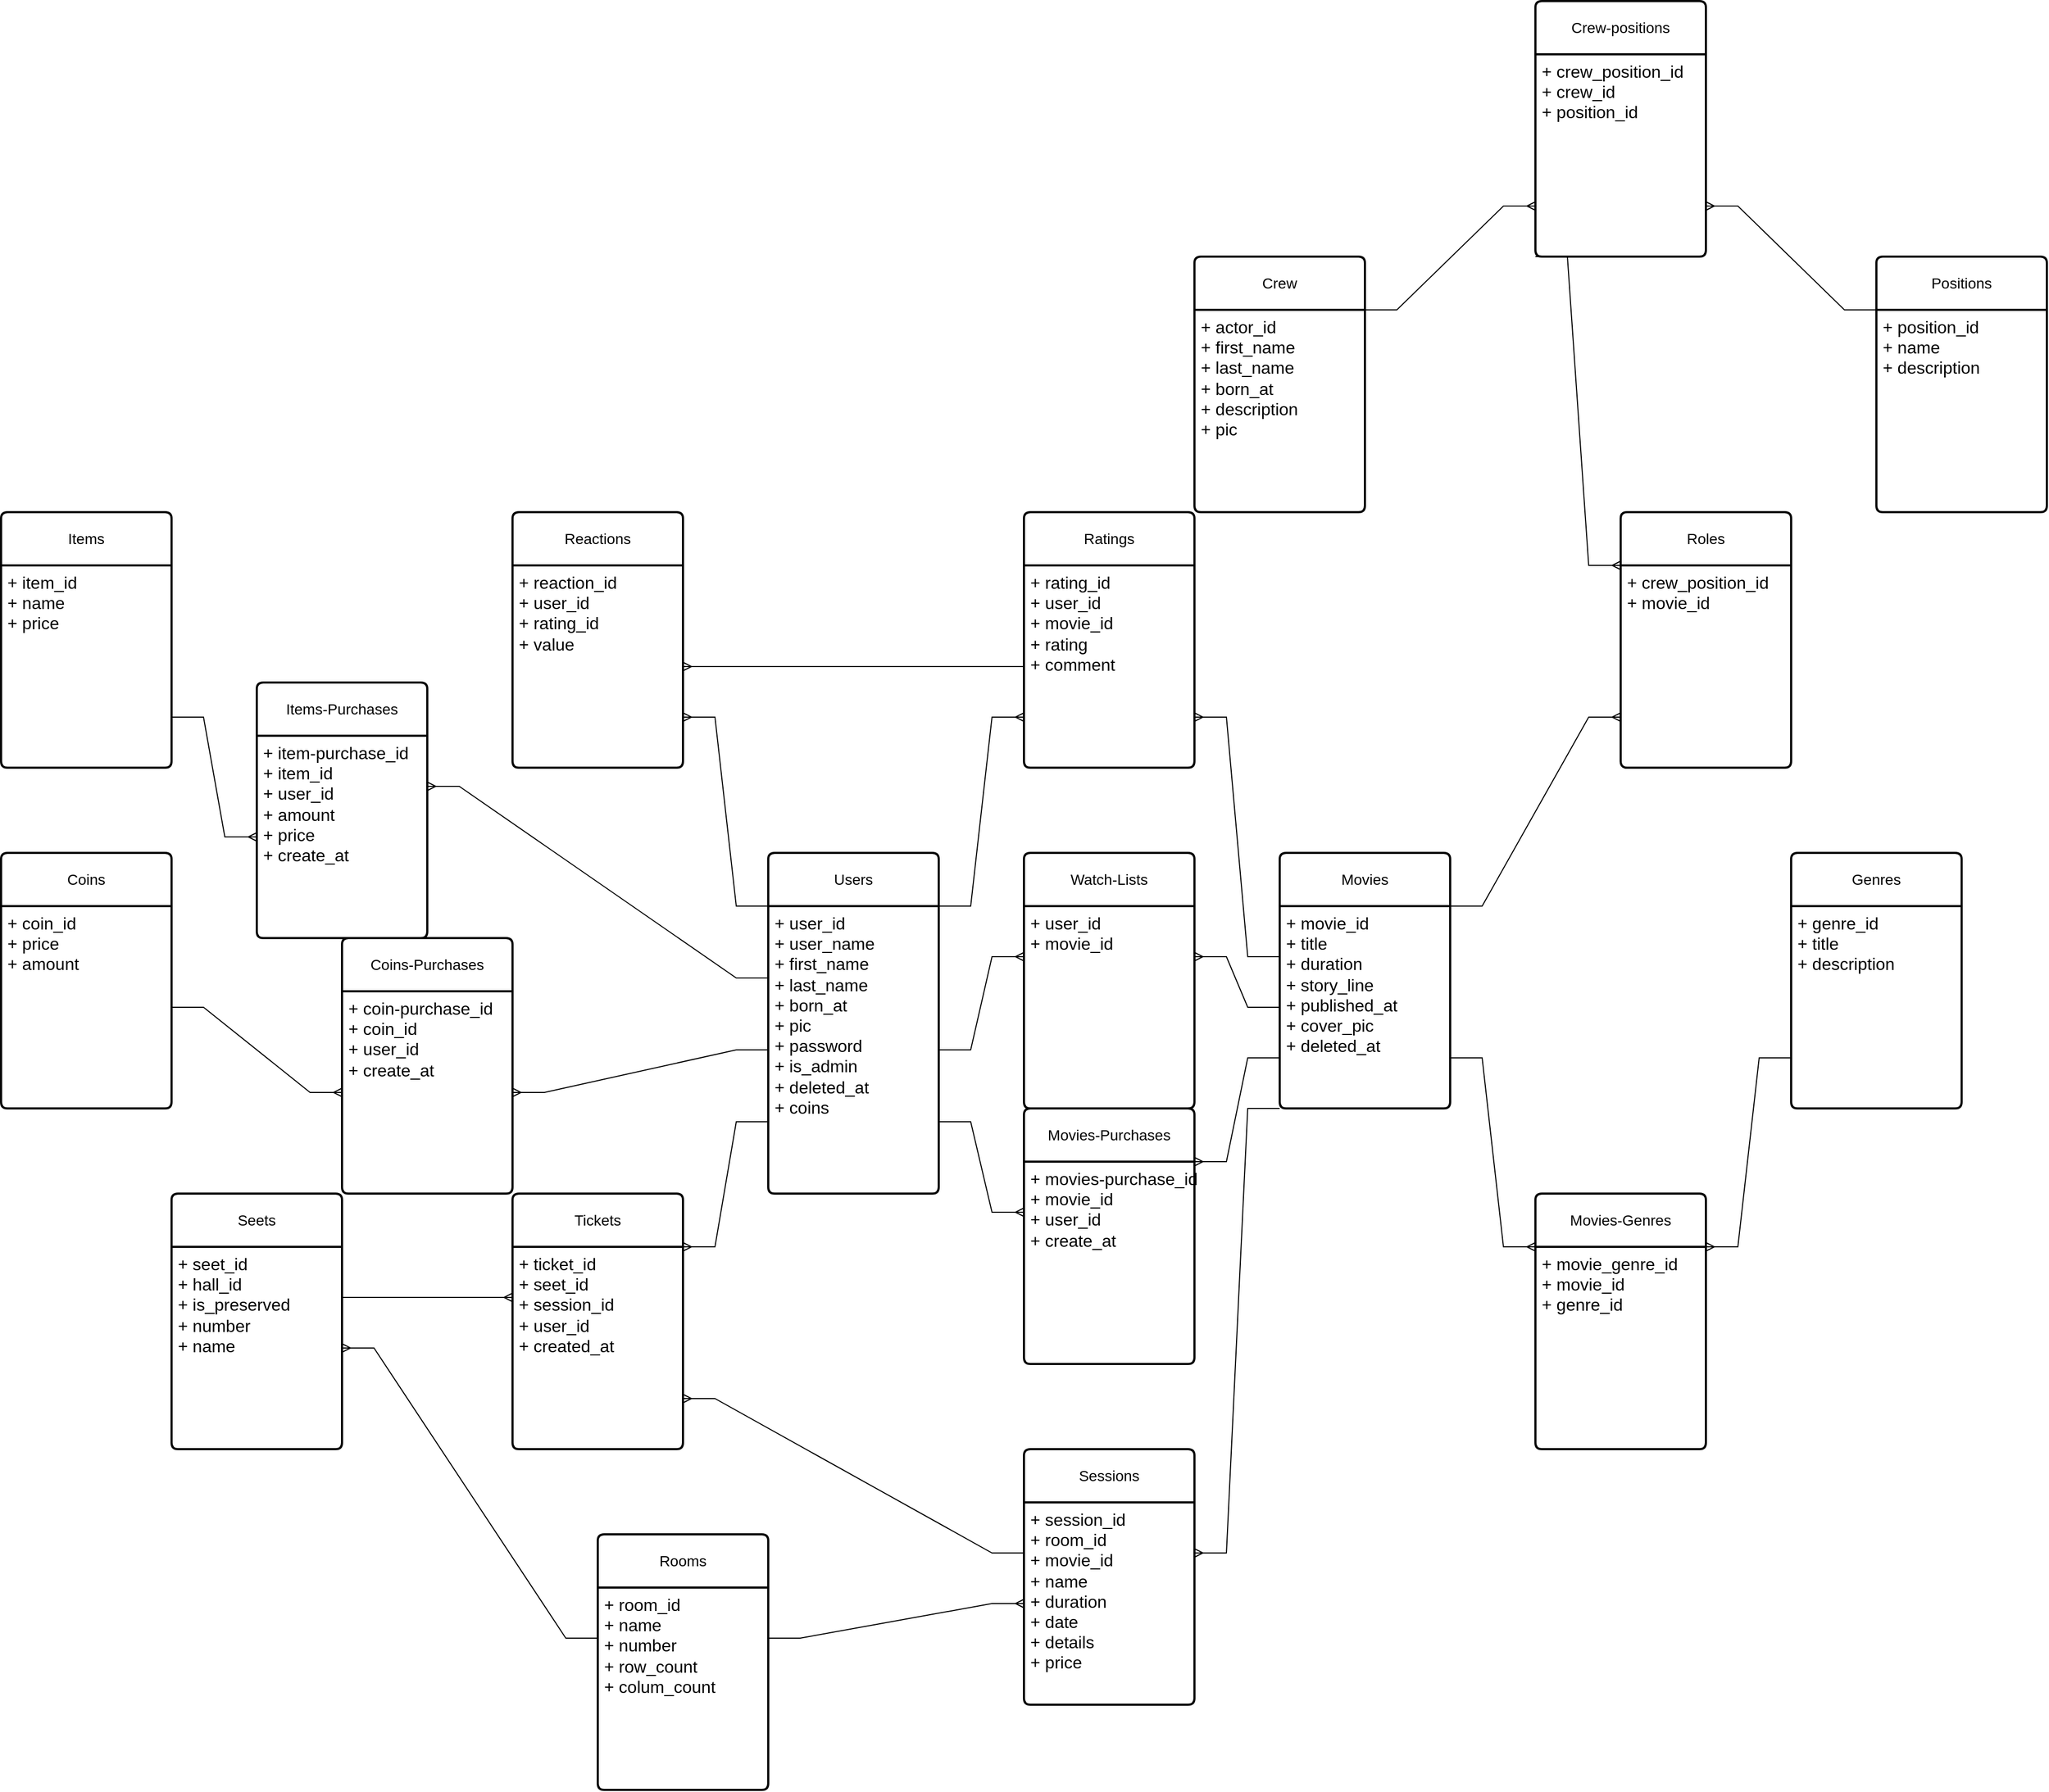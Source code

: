 <mxfile version="21.5.1" type="device">
  <diagram name="Page-1" id="wlyf-28CiW5awipyigA7">
    <mxGraphModel dx="2284" dy="1943" grid="1" gridSize="20" guides="1" tooltips="1" connect="1" arrows="1" fold="1" page="1" pageScale="1" pageWidth="850" pageHeight="1100" math="0" shadow="0">
      <root>
        <mxCell id="0" />
        <mxCell id="1" parent="0" />
        <mxCell id="e03oDloT3PY8fntRWRLx-6" value="Users" style="swimlane;childLayout=stackLayout;horizontal=1;startSize=50;horizontalStack=0;rounded=1;fontSize=14;fontStyle=0;strokeWidth=2;resizeParent=0;resizeLast=1;shadow=0;dashed=0;align=center;arcSize=4;whiteSpace=wrap;html=1;" vertex="1" parent="1">
          <mxGeometry x="-80" y="240" width="160" height="320" as="geometry" />
        </mxCell>
        <mxCell id="e03oDloT3PY8fntRWRLx-7" value="&lt;font style=&quot;font-size: 16px;&quot;&gt;+ user_id&lt;br&gt;+ user_name&lt;br&gt;+ first_name&lt;br&gt;+ last_name&lt;br&gt;+ born_at&lt;br&gt;+ pic&lt;br&gt;+ password&lt;br&gt;+ is_admin&lt;br&gt;+ deleted_at&lt;br&gt;+ coins&lt;br&gt;&lt;/font&gt;" style="align=left;strokeColor=none;fillColor=none;spacingLeft=4;fontSize=12;verticalAlign=top;resizable=0;rotatable=0;part=1;html=1;" vertex="1" parent="e03oDloT3PY8fntRWRLx-6">
          <mxGeometry y="50" width="160" height="270" as="geometry" />
        </mxCell>
        <mxCell id="e03oDloT3PY8fntRWRLx-8" value="Movies" style="swimlane;childLayout=stackLayout;horizontal=1;startSize=50;horizontalStack=0;rounded=1;fontSize=14;fontStyle=0;strokeWidth=2;resizeParent=0;resizeLast=1;shadow=0;dashed=0;align=center;arcSize=4;whiteSpace=wrap;html=1;" vertex="1" parent="1">
          <mxGeometry x="400" y="240" width="160" height="240" as="geometry" />
        </mxCell>
        <mxCell id="e03oDloT3PY8fntRWRLx-9" value="&lt;font style=&quot;font-size: 16px;&quot;&gt;+ movie_id&lt;br&gt;+ title&lt;br&gt;+ duration&lt;br&gt;+ story_line&lt;br&gt;+ published_at&lt;br&gt;+ cover_pic&lt;br&gt;+ deleted_at&lt;br&gt;&lt;/font&gt;" style="align=left;strokeColor=none;fillColor=none;spacingLeft=4;fontSize=12;verticalAlign=top;resizable=0;rotatable=0;part=1;html=1;" vertex="1" parent="e03oDloT3PY8fntRWRLx-8">
          <mxGeometry y="50" width="160" height="190" as="geometry" />
        </mxCell>
        <mxCell id="e03oDloT3PY8fntRWRLx-10" value="Genres" style="swimlane;childLayout=stackLayout;horizontal=1;startSize=50;horizontalStack=0;rounded=1;fontSize=14;fontStyle=0;strokeWidth=2;resizeParent=0;resizeLast=1;shadow=0;dashed=0;align=center;arcSize=4;whiteSpace=wrap;html=1;" vertex="1" parent="1">
          <mxGeometry x="880" y="240" width="160" height="240" as="geometry" />
        </mxCell>
        <mxCell id="e03oDloT3PY8fntRWRLx-11" value="&lt;font style=&quot;font-size: 16px;&quot;&gt;+ genre_id&lt;br&gt;+ title&lt;br&gt;+ description&lt;br&gt;&lt;/font&gt;" style="align=left;strokeColor=none;fillColor=none;spacingLeft=4;fontSize=12;verticalAlign=top;resizable=0;rotatable=0;part=1;html=1;" vertex="1" parent="e03oDloT3PY8fntRWRLx-10">
          <mxGeometry y="50" width="160" height="190" as="geometry" />
        </mxCell>
        <mxCell id="e03oDloT3PY8fntRWRLx-12" value="Movies-Genres" style="swimlane;childLayout=stackLayout;horizontal=1;startSize=50;horizontalStack=0;rounded=1;fontSize=14;fontStyle=0;strokeWidth=2;resizeParent=0;resizeLast=1;shadow=0;dashed=0;align=center;arcSize=4;whiteSpace=wrap;html=1;" vertex="1" parent="1">
          <mxGeometry x="640" y="560" width="160" height="240" as="geometry" />
        </mxCell>
        <mxCell id="e03oDloT3PY8fntRWRLx-13" value="&lt;font style=&quot;font-size: 16px;&quot;&gt;+ movie_genre_id&lt;br&gt;+ movie_id&lt;br&gt;+ genre_id&lt;br&gt;&lt;/font&gt;" style="align=left;strokeColor=none;fillColor=none;spacingLeft=4;fontSize=12;verticalAlign=top;resizable=0;rotatable=0;part=1;html=1;" vertex="1" parent="e03oDloT3PY8fntRWRLx-12">
          <mxGeometry y="50" width="160" height="190" as="geometry" />
        </mxCell>
        <mxCell id="e03oDloT3PY8fntRWRLx-14" value="" style="edgeStyle=entityRelationEdgeStyle;fontSize=12;html=1;endArrow=ERmany;rounded=0;exitX=0;exitY=0.75;exitDx=0;exitDy=0;entryX=1;entryY=0;entryDx=0;entryDy=0;" edge="1" parent="1" source="e03oDloT3PY8fntRWRLx-11" target="e03oDloT3PY8fntRWRLx-13">
          <mxGeometry width="100" height="100" relative="1" as="geometry">
            <mxPoint x="580" y="820" as="sourcePoint" />
            <mxPoint x="680" y="720" as="targetPoint" />
          </mxGeometry>
        </mxCell>
        <mxCell id="e03oDloT3PY8fntRWRLx-15" value="" style="edgeStyle=entityRelationEdgeStyle;fontSize=12;html=1;endArrow=ERmany;rounded=0;exitX=1;exitY=0.75;exitDx=0;exitDy=0;entryX=0;entryY=0;entryDx=0;entryDy=0;" edge="1" parent="1" source="e03oDloT3PY8fntRWRLx-9" target="e03oDloT3PY8fntRWRLx-13">
          <mxGeometry width="100" height="100" relative="1" as="geometry">
            <mxPoint x="520" y="620" as="sourcePoint" />
            <mxPoint x="680" y="460" as="targetPoint" />
          </mxGeometry>
        </mxCell>
        <mxCell id="e03oDloT3PY8fntRWRLx-16" value="Crew" style="swimlane;childLayout=stackLayout;horizontal=1;startSize=50;horizontalStack=0;rounded=1;fontSize=14;fontStyle=0;strokeWidth=2;resizeParent=0;resizeLast=1;shadow=0;dashed=0;align=center;arcSize=4;whiteSpace=wrap;html=1;" vertex="1" parent="1">
          <mxGeometry x="320" y="-320" width="160" height="240" as="geometry" />
        </mxCell>
        <mxCell id="e03oDloT3PY8fntRWRLx-17" value="&lt;font style=&quot;font-size: 16px;&quot;&gt;+ actor_id&lt;br&gt;+ first_name&lt;br&gt;+ last_name&lt;br&gt;+ born_at&lt;br&gt;+ description&lt;br&gt;+ pic&lt;br&gt;&lt;/font&gt;" style="align=left;strokeColor=none;fillColor=none;spacingLeft=4;fontSize=12;verticalAlign=top;resizable=0;rotatable=0;part=1;html=1;" vertex="1" parent="e03oDloT3PY8fntRWRLx-16">
          <mxGeometry y="50" width="160" height="190" as="geometry" />
        </mxCell>
        <mxCell id="e03oDloT3PY8fntRWRLx-18" value="Positions" style="swimlane;childLayout=stackLayout;horizontal=1;startSize=50;horizontalStack=0;rounded=1;fontSize=14;fontStyle=0;strokeWidth=2;resizeParent=0;resizeLast=1;shadow=0;dashed=0;align=center;arcSize=4;whiteSpace=wrap;html=1;" vertex="1" parent="1">
          <mxGeometry x="960" y="-320" width="160" height="240" as="geometry" />
        </mxCell>
        <mxCell id="e03oDloT3PY8fntRWRLx-19" value="&lt;font style=&quot;font-size: 16px;&quot;&gt;+ position_id&lt;br&gt;+ name&lt;br&gt;+ description&lt;br&gt;&lt;/font&gt;" style="align=left;strokeColor=none;fillColor=none;spacingLeft=4;fontSize=12;verticalAlign=top;resizable=0;rotatable=0;part=1;html=1;" vertex="1" parent="e03oDloT3PY8fntRWRLx-18">
          <mxGeometry y="50" width="160" height="190" as="geometry" />
        </mxCell>
        <mxCell id="e03oDloT3PY8fntRWRLx-20" value="Crew-positions" style="swimlane;childLayout=stackLayout;horizontal=1;startSize=50;horizontalStack=0;rounded=1;fontSize=14;fontStyle=0;strokeWidth=2;resizeParent=0;resizeLast=1;shadow=0;dashed=0;align=center;arcSize=4;whiteSpace=wrap;html=1;" vertex="1" parent="1">
          <mxGeometry x="640" y="-560" width="160" height="240" as="geometry" />
        </mxCell>
        <mxCell id="e03oDloT3PY8fntRWRLx-21" value="&lt;font style=&quot;font-size: 16px;&quot;&gt;+ crew_position_id&lt;br&gt;+ crew_id&lt;br&gt;+ position_id&lt;br&gt;&lt;br&gt;&lt;/font&gt;" style="align=left;strokeColor=none;fillColor=none;spacingLeft=4;fontSize=12;verticalAlign=top;resizable=0;rotatable=0;part=1;html=1;" vertex="1" parent="e03oDloT3PY8fntRWRLx-20">
          <mxGeometry y="50" width="160" height="190" as="geometry" />
        </mxCell>
        <mxCell id="e03oDloT3PY8fntRWRLx-22" value="" style="edgeStyle=entityRelationEdgeStyle;fontSize=12;html=1;endArrow=ERmany;rounded=0;exitX=1;exitY=0;exitDx=0;exitDy=0;entryX=0;entryY=0.75;entryDx=0;entryDy=0;" edge="1" parent="1" source="e03oDloT3PY8fntRWRLx-17" target="e03oDloT3PY8fntRWRLx-21">
          <mxGeometry width="100" height="100" relative="1" as="geometry">
            <mxPoint x="460" y="-340" as="sourcePoint" />
            <mxPoint x="520" y="-280" as="targetPoint" />
          </mxGeometry>
        </mxCell>
        <mxCell id="e03oDloT3PY8fntRWRLx-24" value="" style="edgeStyle=entityRelationEdgeStyle;fontSize=12;html=1;endArrow=ERmany;rounded=0;exitX=0;exitY=0;exitDx=0;exitDy=0;entryX=1;entryY=0.75;entryDx=0;entryDy=0;" edge="1" parent="1" source="e03oDloT3PY8fntRWRLx-19" target="e03oDloT3PY8fntRWRLx-21">
          <mxGeometry width="100" height="100" relative="1" as="geometry">
            <mxPoint x="770" y="-90" as="sourcePoint" />
            <mxPoint x="850" y="-347" as="targetPoint" />
          </mxGeometry>
        </mxCell>
        <mxCell id="e03oDloT3PY8fntRWRLx-25" value="Roles" style="swimlane;childLayout=stackLayout;horizontal=1;startSize=50;horizontalStack=0;rounded=1;fontSize=14;fontStyle=0;strokeWidth=2;resizeParent=0;resizeLast=1;shadow=0;dashed=0;align=center;arcSize=4;whiteSpace=wrap;html=1;" vertex="1" parent="1">
          <mxGeometry x="720" y="-80" width="160" height="240" as="geometry" />
        </mxCell>
        <mxCell id="e03oDloT3PY8fntRWRLx-26" value="&lt;font style=&quot;font-size: 16px;&quot;&gt;+ crew_position_id&lt;br&gt;+ movie_id&lt;br&gt;&lt;br&gt;&lt;/font&gt;" style="align=left;strokeColor=none;fillColor=none;spacingLeft=4;fontSize=12;verticalAlign=top;resizable=0;rotatable=0;part=1;html=1;" vertex="1" parent="e03oDloT3PY8fntRWRLx-25">
          <mxGeometry y="50" width="160" height="190" as="geometry" />
        </mxCell>
        <mxCell id="e03oDloT3PY8fntRWRLx-27" value="" style="edgeStyle=entityRelationEdgeStyle;fontSize=12;html=1;endArrow=ERmany;rounded=0;exitX=1;exitY=0;exitDx=0;exitDy=0;entryX=0;entryY=0.75;entryDx=0;entryDy=0;" edge="1" parent="1" source="e03oDloT3PY8fntRWRLx-9" target="e03oDloT3PY8fntRWRLx-26">
          <mxGeometry width="100" height="100" relative="1" as="geometry">
            <mxPoint x="520" y="737" as="sourcePoint" />
            <mxPoint x="620" y="100" as="targetPoint" />
            <Array as="points">
              <mxPoint x="570" y="327" />
            </Array>
          </mxGeometry>
        </mxCell>
        <mxCell id="e03oDloT3PY8fntRWRLx-29" value="" style="edgeStyle=entityRelationEdgeStyle;fontSize=12;html=1;endArrow=ERmany;rounded=0;exitX=0;exitY=1;exitDx=0;exitDy=0;entryX=0;entryY=0;entryDx=0;entryDy=0;" edge="1" parent="1" source="e03oDloT3PY8fntRWRLx-21" target="e03oDloT3PY8fntRWRLx-26">
          <mxGeometry width="100" height="100" relative="1" as="geometry">
            <mxPoint x="680" y="-103" as="sourcePoint" />
            <mxPoint x="700" y="-40" as="targetPoint" />
            <Array as="points">
              <mxPoint x="690" y="-66" />
            </Array>
          </mxGeometry>
        </mxCell>
        <mxCell id="e03oDloT3PY8fntRWRLx-30" value="Ratings" style="swimlane;childLayout=stackLayout;horizontal=1;startSize=50;horizontalStack=0;rounded=1;fontSize=14;fontStyle=0;strokeWidth=2;resizeParent=0;resizeLast=1;shadow=0;dashed=0;align=center;arcSize=4;whiteSpace=wrap;html=1;" vertex="1" parent="1">
          <mxGeometry x="160" y="-80" width="160" height="240" as="geometry" />
        </mxCell>
        <mxCell id="e03oDloT3PY8fntRWRLx-31" value="&lt;font style=&quot;font-size: 16px;&quot;&gt;+ rating_id&lt;br&gt;+ user_id&lt;br&gt;+ movie_id&lt;br&gt;+ rating&lt;br&gt;+ comment&lt;br&gt;&lt;/font&gt;" style="align=left;strokeColor=none;fillColor=none;spacingLeft=4;fontSize=12;verticalAlign=top;resizable=0;rotatable=0;part=1;html=1;" vertex="1" parent="e03oDloT3PY8fntRWRLx-30">
          <mxGeometry y="50" width="160" height="190" as="geometry" />
        </mxCell>
        <mxCell id="e03oDloT3PY8fntRWRLx-32" value="Reactions" style="swimlane;childLayout=stackLayout;horizontal=1;startSize=50;horizontalStack=0;rounded=1;fontSize=14;fontStyle=0;strokeWidth=2;resizeParent=0;resizeLast=1;shadow=0;dashed=0;align=center;arcSize=4;whiteSpace=wrap;html=1;" vertex="1" parent="1">
          <mxGeometry x="-320" y="-80" width="160" height="240" as="geometry" />
        </mxCell>
        <mxCell id="e03oDloT3PY8fntRWRLx-33" value="&lt;font style=&quot;font-size: 16px;&quot;&gt;+ reaction_id&lt;br&gt;+ user_id&lt;br&gt;+ rating_id&lt;br&gt;+ value&lt;br&gt;&lt;/font&gt;" style="align=left;strokeColor=none;fillColor=none;spacingLeft=4;fontSize=12;verticalAlign=top;resizable=0;rotatable=0;part=1;html=1;" vertex="1" parent="e03oDloT3PY8fntRWRLx-32">
          <mxGeometry y="50" width="160" height="190" as="geometry" />
        </mxCell>
        <mxCell id="e03oDloT3PY8fntRWRLx-34" value="" style="edgeStyle=entityRelationEdgeStyle;fontSize=12;html=1;endArrow=ERmany;rounded=0;exitX=1;exitY=0;exitDx=0;exitDy=0;entryX=0;entryY=0.75;entryDx=0;entryDy=0;" edge="1" parent="1" source="e03oDloT3PY8fntRWRLx-7" target="e03oDloT3PY8fntRWRLx-31">
          <mxGeometry width="100" height="100" relative="1" as="geometry">
            <mxPoint x="140" y="357" as="sourcePoint" />
            <mxPoint x="300" y="180" as="targetPoint" />
            <Array as="points">
              <mxPoint x="150" y="394" />
            </Array>
          </mxGeometry>
        </mxCell>
        <mxCell id="e03oDloT3PY8fntRWRLx-35" value="" style="edgeStyle=entityRelationEdgeStyle;fontSize=12;html=1;endArrow=ERmany;rounded=0;exitX=0;exitY=0.25;exitDx=0;exitDy=0;entryX=1;entryY=0.75;entryDx=0;entryDy=0;" edge="1" parent="1" source="e03oDloT3PY8fntRWRLx-9" target="e03oDloT3PY8fntRWRLx-31">
          <mxGeometry width="100" height="100" relative="1" as="geometry">
            <mxPoint x="320" y="358" as="sourcePoint" />
            <mxPoint x="400" y="133" as="targetPoint" />
            <Array as="points">
              <mxPoint x="390" y="414" />
            </Array>
          </mxGeometry>
        </mxCell>
        <mxCell id="e03oDloT3PY8fntRWRLx-36" value="" style="edgeStyle=entityRelationEdgeStyle;fontSize=12;html=1;endArrow=ERmany;rounded=0;exitX=0;exitY=0;exitDx=0;exitDy=0;entryX=1;entryY=0.75;entryDx=0;entryDy=0;" edge="1" parent="1" source="e03oDloT3PY8fntRWRLx-7" target="e03oDloT3PY8fntRWRLx-33">
          <mxGeometry width="100" height="100" relative="1" as="geometry">
            <mxPoint x="-140" y="285" as="sourcePoint" />
            <mxPoint x="-60" y="60" as="targetPoint" />
            <Array as="points">
              <mxPoint x="-70" y="341" />
            </Array>
          </mxGeometry>
        </mxCell>
        <mxCell id="e03oDloT3PY8fntRWRLx-37" value="" style="edgeStyle=entityRelationEdgeStyle;fontSize=12;html=1;endArrow=ERmany;rounded=0;exitX=0;exitY=0.5;exitDx=0;exitDy=0;entryX=1;entryY=0.5;entryDx=0;entryDy=0;" edge="1" parent="1" source="e03oDloT3PY8fntRWRLx-31" target="e03oDloT3PY8fntRWRLx-33">
          <mxGeometry width="100" height="100" relative="1" as="geometry">
            <mxPoint x="50" y="191" as="sourcePoint" />
            <mxPoint x="-29" y="-40" as="targetPoint" />
            <Array as="points">
              <mxPoint x="61" y="188" />
            </Array>
          </mxGeometry>
        </mxCell>
        <mxCell id="e03oDloT3PY8fntRWRLx-38" value="Watch-Lists" style="swimlane;childLayout=stackLayout;horizontal=1;startSize=50;horizontalStack=0;rounded=1;fontSize=14;fontStyle=0;strokeWidth=2;resizeParent=0;resizeLast=1;shadow=0;dashed=0;align=center;arcSize=4;whiteSpace=wrap;html=1;" vertex="1" parent="1">
          <mxGeometry x="160" y="240" width="160" height="240" as="geometry" />
        </mxCell>
        <mxCell id="e03oDloT3PY8fntRWRLx-39" value="&lt;font style=&quot;font-size: 16px;&quot;&gt;+ user_id&lt;br&gt;+ movie_id&lt;br&gt;&lt;br&gt;&lt;/font&gt;" style="align=left;strokeColor=none;fillColor=none;spacingLeft=4;fontSize=12;verticalAlign=top;resizable=0;rotatable=0;part=1;html=1;" vertex="1" parent="e03oDloT3PY8fntRWRLx-38">
          <mxGeometry y="50" width="160" height="190" as="geometry" />
        </mxCell>
        <mxCell id="e03oDloT3PY8fntRWRLx-40" value="" style="edgeStyle=entityRelationEdgeStyle;fontSize=12;html=1;endArrow=ERmany;rounded=0;exitX=0;exitY=0.5;exitDx=0;exitDy=0;entryX=1;entryY=0.25;entryDx=0;entryDy=0;" edge="1" parent="1" source="e03oDloT3PY8fntRWRLx-9" target="e03oDloT3PY8fntRWRLx-39">
          <mxGeometry width="100" height="100" relative="1" as="geometry">
            <mxPoint x="240" y="425" as="sourcePoint" />
            <mxPoint x="320" y="200" as="targetPoint" />
            <Array as="points">
              <mxPoint x="310" y="481" />
            </Array>
          </mxGeometry>
        </mxCell>
        <mxCell id="e03oDloT3PY8fntRWRLx-41" value="" style="edgeStyle=entityRelationEdgeStyle;fontSize=12;html=1;endArrow=ERmany;rounded=0;exitX=1;exitY=0.5;exitDx=0;exitDy=0;entryX=0;entryY=0.25;entryDx=0;entryDy=0;" edge="1" parent="1" source="e03oDloT3PY8fntRWRLx-7" target="e03oDloT3PY8fntRWRLx-39">
          <mxGeometry width="100" height="100" relative="1" as="geometry">
            <mxPoint x="120" y="378" as="sourcePoint" />
            <mxPoint x="200" y="153" as="targetPoint" />
            <Array as="points">
              <mxPoint x="190" y="434" />
              <mxPoint x="160" y="320" />
            </Array>
          </mxGeometry>
        </mxCell>
        <mxCell id="e03oDloT3PY8fntRWRLx-42" value="Rooms" style="swimlane;childLayout=stackLayout;horizontal=1;startSize=50;horizontalStack=0;rounded=1;fontSize=14;fontStyle=0;strokeWidth=2;resizeParent=0;resizeLast=1;shadow=0;dashed=0;align=center;arcSize=4;whiteSpace=wrap;html=1;" vertex="1" parent="1">
          <mxGeometry x="-240" y="880" width="160" height="240" as="geometry" />
        </mxCell>
        <mxCell id="e03oDloT3PY8fntRWRLx-43" value="&lt;font style=&quot;font-size: 16px;&quot;&gt;+ room_id&lt;br&gt;+ name&lt;br&gt;+ number&lt;br&gt;+ row_count&lt;br&gt;+ colum_count&amp;nbsp;&lt;br&gt;&lt;br&gt;&lt;/font&gt;" style="align=left;strokeColor=none;fillColor=none;spacingLeft=4;fontSize=12;verticalAlign=top;resizable=0;rotatable=0;part=1;html=1;" vertex="1" parent="e03oDloT3PY8fntRWRLx-42">
          <mxGeometry y="50" width="160" height="190" as="geometry" />
        </mxCell>
        <mxCell id="e03oDloT3PY8fntRWRLx-44" value="Seets" style="swimlane;childLayout=stackLayout;horizontal=1;startSize=50;horizontalStack=0;rounded=1;fontSize=14;fontStyle=0;strokeWidth=2;resizeParent=0;resizeLast=1;shadow=0;dashed=0;align=center;arcSize=4;whiteSpace=wrap;html=1;" vertex="1" parent="1">
          <mxGeometry x="-640" y="560" width="160" height="240" as="geometry" />
        </mxCell>
        <mxCell id="e03oDloT3PY8fntRWRLx-45" value="&lt;font style=&quot;font-size: 16px;&quot;&gt;+ seet_id&lt;br&gt;+ hall_id&lt;br&gt;+ is_preserved&lt;br&gt;+ number&lt;br&gt;+ name&lt;br&gt;&lt;br&gt;&lt;/font&gt;" style="align=left;strokeColor=none;fillColor=none;spacingLeft=4;fontSize=12;verticalAlign=top;resizable=0;rotatable=0;part=1;html=1;" vertex="1" parent="e03oDloT3PY8fntRWRLx-44">
          <mxGeometry y="50" width="160" height="190" as="geometry" />
        </mxCell>
        <mxCell id="e03oDloT3PY8fntRWRLx-46" value="" style="edgeStyle=entityRelationEdgeStyle;fontSize=12;html=1;endArrow=ERmany;rounded=0;entryX=1;entryY=0.5;entryDx=0;entryDy=0;exitX=0;exitY=0.25;exitDx=0;exitDy=0;" edge="1" parent="1" source="e03oDloT3PY8fntRWRLx-43" target="e03oDloT3PY8fntRWRLx-45">
          <mxGeometry width="100" height="100" relative="1" as="geometry">
            <mxPoint x="-440" y="480" as="sourcePoint" />
            <mxPoint x="180" y="678" as="targetPoint" />
            <Array as="points">
              <mxPoint x="210" y="454" />
              <mxPoint x="180" y="340" />
            </Array>
          </mxGeometry>
        </mxCell>
        <mxCell id="e03oDloT3PY8fntRWRLx-47" value="Sessions" style="swimlane;childLayout=stackLayout;horizontal=1;startSize=50;horizontalStack=0;rounded=1;fontSize=14;fontStyle=0;strokeWidth=2;resizeParent=0;resizeLast=1;shadow=0;dashed=0;align=center;arcSize=4;whiteSpace=wrap;html=1;" vertex="1" parent="1">
          <mxGeometry x="160" y="800" width="160" height="240" as="geometry" />
        </mxCell>
        <mxCell id="e03oDloT3PY8fntRWRLx-48" value="&lt;font style=&quot;font-size: 16px;&quot;&gt;+ session_id&lt;br&gt;+ room_id&lt;br&gt;+ movie_id&lt;br&gt;+ name&amp;nbsp;&lt;br&gt;+ duration&amp;nbsp;&lt;br&gt;+ date&lt;br&gt;+ details&lt;br&gt;+ price&lt;br&gt;&lt;/font&gt;" style="align=left;strokeColor=none;fillColor=none;spacingLeft=4;fontSize=12;verticalAlign=top;resizable=0;rotatable=0;part=1;html=1;" vertex="1" parent="e03oDloT3PY8fntRWRLx-47">
          <mxGeometry y="50" width="160" height="190" as="geometry" />
        </mxCell>
        <mxCell id="e03oDloT3PY8fntRWRLx-49" value="" style="edgeStyle=entityRelationEdgeStyle;fontSize=12;html=1;endArrow=ERmany;rounded=0;exitX=1;exitY=0.25;exitDx=0;exitDy=0;entryX=0;entryY=0.5;entryDx=0;entryDy=0;" edge="1" parent="1" source="e03oDloT3PY8fntRWRLx-43" target="e03oDloT3PY8fntRWRLx-48">
          <mxGeometry width="100" height="100" relative="1" as="geometry">
            <mxPoint x="-40" y="700" as="sourcePoint" />
            <mxPoint x="40" y="973" as="targetPoint" />
            <Array as="points">
              <mxPoint x="70" y="749" />
              <mxPoint x="40" y="635" />
            </Array>
          </mxGeometry>
        </mxCell>
        <mxCell id="e03oDloT3PY8fntRWRLx-50" value="" style="edgeStyle=entityRelationEdgeStyle;fontSize=12;html=1;endArrow=ERmany;rounded=0;exitX=0;exitY=1;exitDx=0;exitDy=0;entryX=1;entryY=0.25;entryDx=0;entryDy=0;" edge="1" parent="1" source="e03oDloT3PY8fntRWRLx-9" target="e03oDloT3PY8fntRWRLx-48">
          <mxGeometry width="100" height="100" relative="1" as="geometry">
            <mxPoint x="410" y="432.5" as="sourcePoint" />
            <mxPoint x="190" y="1078" as="targetPoint" />
            <Array as="points">
              <mxPoint x="100" y="769" />
              <mxPoint x="90" y="900" />
              <mxPoint x="70" y="655" />
            </Array>
          </mxGeometry>
        </mxCell>
        <mxCell id="e03oDloT3PY8fntRWRLx-51" value="Tickets" style="swimlane;childLayout=stackLayout;horizontal=1;startSize=50;horizontalStack=0;rounded=1;fontSize=14;fontStyle=0;strokeWidth=2;resizeParent=0;resizeLast=1;shadow=0;dashed=0;align=center;arcSize=4;whiteSpace=wrap;html=1;" vertex="1" parent="1">
          <mxGeometry x="-320" y="560" width="160" height="240" as="geometry" />
        </mxCell>
        <mxCell id="e03oDloT3PY8fntRWRLx-52" value="&lt;font style=&quot;font-size: 16px;&quot;&gt;+ ticket_id&lt;br&gt;+ seet_id&lt;br&gt;+ session_id&lt;br&gt;+ user_id&lt;br&gt;+ created_at&lt;br&gt;&lt;/font&gt;" style="align=left;strokeColor=none;fillColor=none;spacingLeft=4;fontSize=12;verticalAlign=top;resizable=0;rotatable=0;part=1;html=1;" vertex="1" parent="e03oDloT3PY8fntRWRLx-51">
          <mxGeometry y="50" width="160" height="190" as="geometry" />
        </mxCell>
        <mxCell id="e03oDloT3PY8fntRWRLx-57" value="" style="edgeStyle=entityRelationEdgeStyle;fontSize=12;html=1;endArrow=ERmany;rounded=0;entryX=0;entryY=0.25;entryDx=0;entryDy=0;exitX=1;exitY=0.25;exitDx=0;exitDy=0;" edge="1" parent="1" source="e03oDloT3PY8fntRWRLx-45" target="e03oDloT3PY8fntRWRLx-52">
          <mxGeometry width="100" height="100" relative="1" as="geometry">
            <mxPoint x="-235" y="1100" as="sourcePoint" />
            <mxPoint x="-395" y="827" as="targetPoint" />
            <Array as="points">
              <mxPoint x="135" y="576" />
              <mxPoint x="105" y="462" />
            </Array>
          </mxGeometry>
        </mxCell>
        <mxCell id="e03oDloT3PY8fntRWRLx-58" value="" style="edgeStyle=entityRelationEdgeStyle;fontSize=12;html=1;endArrow=ERmany;rounded=0;entryX=1;entryY=0;entryDx=0;entryDy=0;exitX=0;exitY=0.75;exitDx=0;exitDy=0;" edge="1" parent="1" source="e03oDloT3PY8fntRWRLx-7" target="e03oDloT3PY8fntRWRLx-52">
          <mxGeometry width="100" height="100" relative="1" as="geometry">
            <mxPoint x="-300" y="678" as="sourcePoint" />
            <mxPoint x="-140" y="678" as="targetPoint" />
            <Array as="points">
              <mxPoint x="155" y="596" />
              <mxPoint x="-260" y="520" />
              <mxPoint x="125" y="482" />
            </Array>
          </mxGeometry>
        </mxCell>
        <mxCell id="e03oDloT3PY8fntRWRLx-59" value="" style="edgeStyle=entityRelationEdgeStyle;fontSize=12;html=1;endArrow=ERmany;rounded=0;exitX=0;exitY=0.25;exitDx=0;exitDy=0;entryX=1;entryY=0.75;entryDx=0;entryDy=0;" edge="1" parent="1" source="e03oDloT3PY8fntRWRLx-48" target="e03oDloT3PY8fntRWRLx-52">
          <mxGeometry width="100" height="100" relative="1" as="geometry">
            <mxPoint x="-100" y="800" as="sourcePoint" />
            <mxPoint x="140" y="767" as="targetPoint" />
            <Array as="points">
              <mxPoint x="50" y="571" />
              <mxPoint x="20" y="457" />
            </Array>
          </mxGeometry>
        </mxCell>
        <mxCell id="e03oDloT3PY8fntRWRLx-60" value="Coins" style="swimlane;childLayout=stackLayout;horizontal=1;startSize=50;horizontalStack=0;rounded=1;fontSize=14;fontStyle=0;strokeWidth=2;resizeParent=0;resizeLast=1;shadow=0;dashed=0;align=center;arcSize=4;whiteSpace=wrap;html=1;" vertex="1" parent="1">
          <mxGeometry x="-800" y="240" width="160" height="240" as="geometry" />
        </mxCell>
        <mxCell id="e03oDloT3PY8fntRWRLx-61" value="&lt;font style=&quot;font-size: 16px;&quot;&gt;+ coin_id&amp;nbsp;&lt;br&gt;+ price&lt;br&gt;+ amount&lt;br&gt;&lt;/font&gt;" style="align=left;strokeColor=none;fillColor=none;spacingLeft=4;fontSize=12;verticalAlign=top;resizable=0;rotatable=0;part=1;html=1;" vertex="1" parent="e03oDloT3PY8fntRWRLx-60">
          <mxGeometry y="50" width="160" height="190" as="geometry" />
        </mxCell>
        <mxCell id="e03oDloT3PY8fntRWRLx-62" value="Coins-Purchases" style="swimlane;childLayout=stackLayout;horizontal=1;startSize=50;horizontalStack=0;rounded=1;fontSize=14;fontStyle=0;strokeWidth=2;resizeParent=0;resizeLast=1;shadow=0;dashed=0;align=center;arcSize=4;whiteSpace=wrap;html=1;" vertex="1" parent="1">
          <mxGeometry x="-480" y="320" width="160" height="240" as="geometry" />
        </mxCell>
        <mxCell id="e03oDloT3PY8fntRWRLx-63" value="&lt;font style=&quot;font-size: 16px;&quot;&gt;+ coin-purchase_id&amp;nbsp;&lt;br&gt;+ coin_id&lt;br&gt;+ user_id&lt;br&gt;+ create_at&lt;br&gt;&lt;/font&gt;" style="align=left;strokeColor=none;fillColor=none;spacingLeft=4;fontSize=12;verticalAlign=top;resizable=0;rotatable=0;part=1;html=1;" vertex="1" parent="e03oDloT3PY8fntRWRLx-62">
          <mxGeometry y="50" width="160" height="190" as="geometry" />
        </mxCell>
        <mxCell id="e03oDloT3PY8fntRWRLx-64" value="" style="edgeStyle=entityRelationEdgeStyle;fontSize=12;html=1;endArrow=ERmany;rounded=0;exitX=0;exitY=0.5;exitDx=0;exitDy=0;entryX=1;entryY=0.5;entryDx=0;entryDy=0;" edge="1" parent="1" source="e03oDloT3PY8fntRWRLx-7" target="e03oDloT3PY8fntRWRLx-63">
          <mxGeometry width="100" height="100" relative="1" as="geometry">
            <mxPoint x="-131" y="400" as="sourcePoint" />
            <mxPoint x="-210" y="169" as="targetPoint" />
            <Array as="points">
              <mxPoint x="-120" y="397" />
            </Array>
          </mxGeometry>
        </mxCell>
        <mxCell id="e03oDloT3PY8fntRWRLx-67" value="" style="edgeStyle=entityRelationEdgeStyle;fontSize=12;html=1;endArrow=ERmany;rounded=0;exitX=1;exitY=0.5;exitDx=0;exitDy=0;entryX=0;entryY=0.5;entryDx=0;entryDy=0;" edge="1" parent="1" source="e03oDloT3PY8fntRWRLx-61" target="e03oDloT3PY8fntRWRLx-63">
          <mxGeometry width="100" height="100" relative="1" as="geometry">
            <mxPoint x="-430" y="311" as="sourcePoint" />
            <mxPoint x="-509" y="80" as="targetPoint" />
            <Array as="points">
              <mxPoint x="-419" y="308" />
            </Array>
          </mxGeometry>
        </mxCell>
        <mxCell id="e03oDloT3PY8fntRWRLx-68" value="Items-Purchases" style="swimlane;childLayout=stackLayout;horizontal=1;startSize=50;horizontalStack=0;rounded=1;fontSize=14;fontStyle=0;strokeWidth=2;resizeParent=0;resizeLast=1;shadow=0;dashed=0;align=center;arcSize=4;whiteSpace=wrap;html=1;" vertex="1" parent="1">
          <mxGeometry x="-560" y="80" width="160" height="240" as="geometry" />
        </mxCell>
        <mxCell id="e03oDloT3PY8fntRWRLx-69" value="&lt;font style=&quot;font-size: 16px;&quot;&gt;+ item-purchase_id&amp;nbsp;&lt;br&gt;+ item_id&lt;br&gt;+ user_id&lt;br&gt;+ amount&lt;br&gt;+ price&lt;br&gt;+ create_at&lt;br&gt;&lt;/font&gt;" style="align=left;strokeColor=none;fillColor=none;spacingLeft=4;fontSize=12;verticalAlign=top;resizable=0;rotatable=0;part=1;html=1;" vertex="1" parent="e03oDloT3PY8fntRWRLx-68">
          <mxGeometry y="50" width="160" height="190" as="geometry" />
        </mxCell>
        <mxCell id="e03oDloT3PY8fntRWRLx-70" value="Items" style="swimlane;childLayout=stackLayout;horizontal=1;startSize=50;horizontalStack=0;rounded=1;fontSize=14;fontStyle=0;strokeWidth=2;resizeParent=0;resizeLast=1;shadow=0;dashed=0;align=center;arcSize=4;whiteSpace=wrap;html=1;" vertex="1" parent="1">
          <mxGeometry x="-800" y="-80" width="160" height="240" as="geometry" />
        </mxCell>
        <mxCell id="e03oDloT3PY8fntRWRLx-71" value="&lt;font style=&quot;font-size: 16px;&quot;&gt;+ item_id&amp;nbsp;&lt;br&gt;+ name&lt;br&gt;+ price&lt;br&gt;&lt;/font&gt;" style="align=left;strokeColor=none;fillColor=none;spacingLeft=4;fontSize=12;verticalAlign=top;resizable=0;rotatable=0;part=1;html=1;" vertex="1" parent="e03oDloT3PY8fntRWRLx-70">
          <mxGeometry y="50" width="160" height="190" as="geometry" />
        </mxCell>
        <mxCell id="e03oDloT3PY8fntRWRLx-72" value="" style="edgeStyle=entityRelationEdgeStyle;fontSize=12;html=1;endArrow=ERmany;rounded=0;exitX=1;exitY=0.75;exitDx=0;exitDy=0;entryX=0;entryY=0.5;entryDx=0;entryDy=0;" edge="1" parent="1" source="e03oDloT3PY8fntRWRLx-71" target="e03oDloT3PY8fntRWRLx-69">
          <mxGeometry width="100" height="100" relative="1" as="geometry">
            <mxPoint x="-620" y="405" as="sourcePoint" />
            <mxPoint x="-460" y="485" as="targetPoint" />
            <Array as="points">
              <mxPoint x="-399" y="328" />
            </Array>
          </mxGeometry>
        </mxCell>
        <mxCell id="e03oDloT3PY8fntRWRLx-73" value="" style="edgeStyle=entityRelationEdgeStyle;fontSize=12;html=1;endArrow=ERmany;rounded=0;exitX=0;exitY=0.25;exitDx=0;exitDy=0;entryX=1;entryY=0.25;entryDx=0;entryDy=0;" edge="1" parent="1" source="e03oDloT3PY8fntRWRLx-7" target="e03oDloT3PY8fntRWRLx-69">
          <mxGeometry width="100" height="100" relative="1" as="geometry">
            <mxPoint x="-620" y="133" as="sourcePoint" />
            <mxPoint x="-540" y="245" as="targetPoint" />
            <Array as="points">
              <mxPoint x="-379" y="348" />
            </Array>
          </mxGeometry>
        </mxCell>
        <mxCell id="e03oDloT3PY8fntRWRLx-74" value="Movies-Purchases" style="swimlane;childLayout=stackLayout;horizontal=1;startSize=50;horizontalStack=0;rounded=1;fontSize=14;fontStyle=0;strokeWidth=2;resizeParent=0;resizeLast=1;shadow=0;dashed=0;align=center;arcSize=4;whiteSpace=wrap;html=1;" vertex="1" parent="1">
          <mxGeometry x="160" y="480" width="160" height="240" as="geometry" />
        </mxCell>
        <mxCell id="e03oDloT3PY8fntRWRLx-75" value="&lt;font style=&quot;font-size: 16px;&quot;&gt;+ movies-purchase_id&amp;nbsp;&lt;br&gt;+ movie_id&lt;br&gt;+ user_id&lt;br&gt;+ create_at&lt;br&gt;&lt;/font&gt;" style="align=left;strokeColor=none;fillColor=none;spacingLeft=4;fontSize=12;verticalAlign=top;resizable=0;rotatable=0;part=1;html=1;" vertex="1" parent="e03oDloT3PY8fntRWRLx-74">
          <mxGeometry y="50" width="160" height="190" as="geometry" />
        </mxCell>
        <mxCell id="e03oDloT3PY8fntRWRLx-76" value="" style="edgeStyle=entityRelationEdgeStyle;fontSize=12;html=1;endArrow=ERmany;rounded=0;exitX=1;exitY=0.75;exitDx=0;exitDy=0;entryX=0;entryY=0.25;entryDx=0;entryDy=0;" edge="1" parent="1" source="e03oDloT3PY8fntRWRLx-7" target="e03oDloT3PY8fntRWRLx-75">
          <mxGeometry width="100" height="100" relative="1" as="geometry">
            <mxPoint x="100" y="445" as="sourcePoint" />
            <mxPoint x="180" y="358" as="targetPoint" />
            <Array as="points">
              <mxPoint x="210" y="454" />
              <mxPoint x="180" y="340" />
            </Array>
          </mxGeometry>
        </mxCell>
        <mxCell id="e03oDloT3PY8fntRWRLx-77" value="" style="edgeStyle=entityRelationEdgeStyle;fontSize=12;html=1;endArrow=ERmany;rounded=0;exitX=0;exitY=0.75;exitDx=0;exitDy=0;entryX=1;entryY=0;entryDx=0;entryDy=0;" edge="1" parent="1" source="e03oDloT3PY8fntRWRLx-9" target="e03oDloT3PY8fntRWRLx-75">
          <mxGeometry width="100" height="100" relative="1" as="geometry">
            <mxPoint x="420" y="540" as="sourcePoint" />
            <mxPoint x="500" y="705" as="targetPoint" />
            <Array as="points">
              <mxPoint x="550" y="501" />
              <mxPoint x="520" y="387" />
            </Array>
          </mxGeometry>
        </mxCell>
      </root>
    </mxGraphModel>
  </diagram>
</mxfile>
